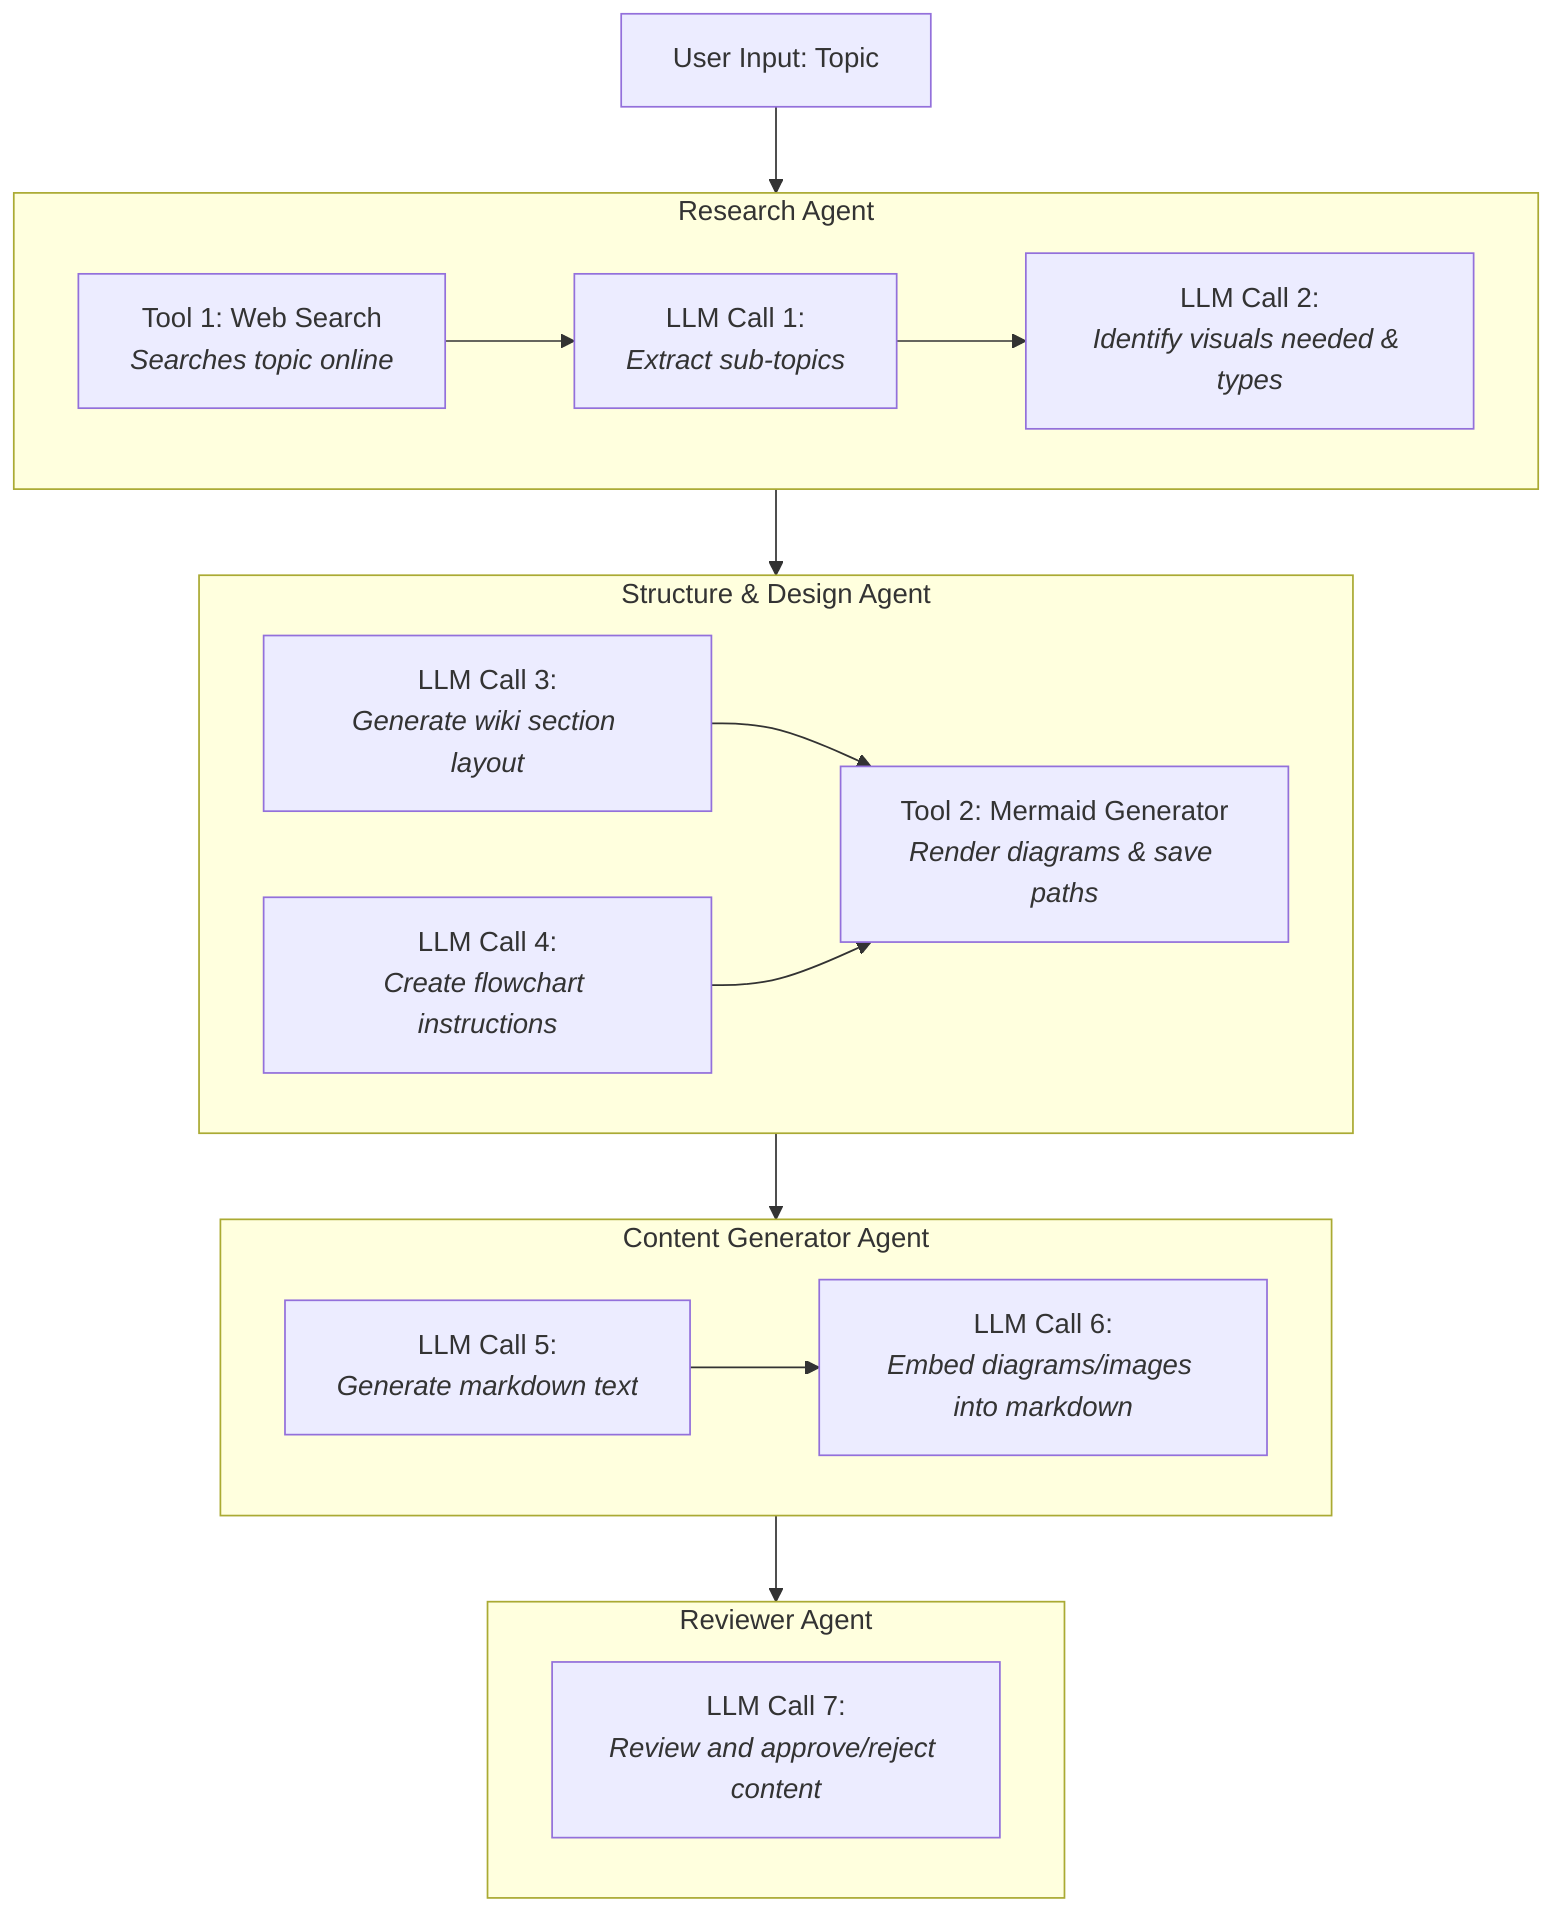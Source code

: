 ---
config:
  layout: dagre
---
flowchart TD
 subgraph B["Research Agent"]
        B1["Tool 1: Web Search<br><i>Searches topic online</i>"]
        B2["LLM Call 1:<br><i>Extract sub-topics</i>"]
        B3["LLM Call 2:<br><i>Identify visuals needed &amp; types</i>"]
  end
 subgraph C["Structure & Design Agent"]
        C1["LLM Call 3:<br><i>Generate wiki section layout</i>"]
        C2["LLM Call 4:<br><i>Create flowchart instructions</i>"]
        C3["Tool 2: Mermaid Generator<br><i>Render diagrams &amp; save paths</i>"]
  end
 subgraph D["Content Generator Agent"]
        D1["LLM Call 5:<br><i>Generate markdown text</i>"]
        D2["LLM Call 6:<br><i>Embed diagrams/images into markdown</i>"]
  end
 subgraph E["Reviewer Agent"]
        E1["LLM Call 7:<br><i>Review and approve/reject content</i>"]
  end
    B1 --> B2
    B2 --> B3
    C1 --> C3
    C2 --> C3
    D1 --> D2
    A["User Input: Topic"] --> B
    B --> C
    C --> D
    D --> E